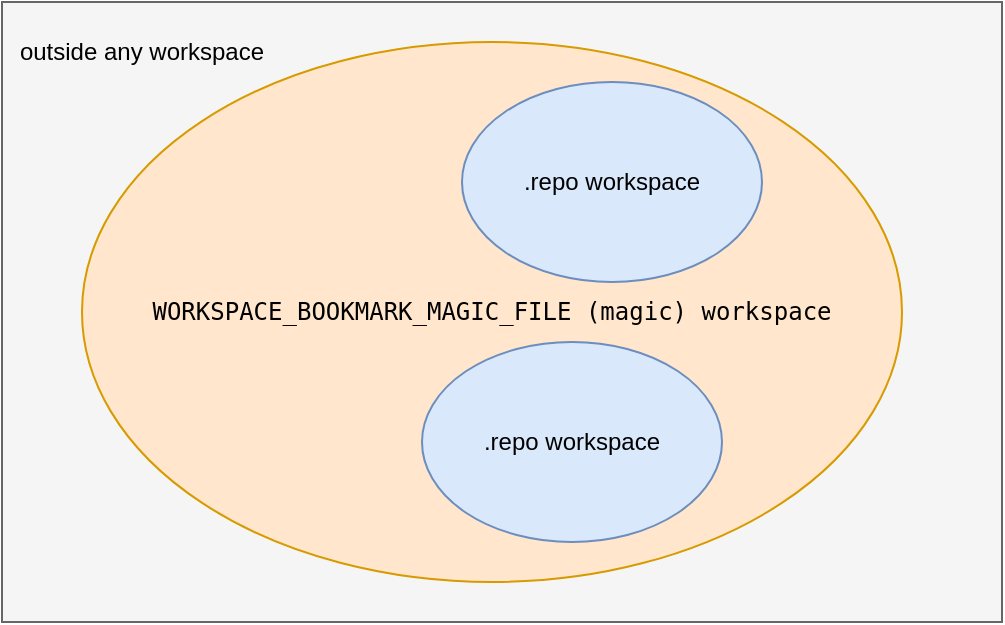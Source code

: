 <mxfile version="20.7.4" type="device"><diagram id="YCyA32J7HWadughbq0h5" name="Strona-1"><mxGraphModel dx="612" dy="415" grid="1" gridSize="10" guides="1" tooltips="1" connect="1" arrows="1" fold="1" page="1" pageScale="1" pageWidth="827" pageHeight="1169" math="0" shadow="0"><root><mxCell id="0"/><mxCell id="1" parent="0"/><mxCell id="f2ihMGqLE5_098duEqw9-5" value="" style="rounded=0;whiteSpace=wrap;html=1;fillColor=#f5f5f5;fontColor=#333333;strokeColor=#666666;" vertex="1" parent="1"><mxGeometry x="80" y="50" width="500" height="310" as="geometry"/></mxCell><mxCell id="f2ihMGqLE5_098duEqw9-4" value="&lt;span style=&quot;font-family:monospace&quot;&gt;WORKSPACE_BOOKMARK_MAGIC_FILE (magic) workspace&lt;br&gt;&lt;/span&gt;" style="ellipse;whiteSpace=wrap;html=1;fillColor=#ffe6cc;strokeColor=#d79b00;" vertex="1" parent="1"><mxGeometry x="120" y="70" width="410" height="270" as="geometry"/></mxCell><mxCell id="f2ihMGqLE5_098duEqw9-2" value=".repo workspace" style="ellipse;whiteSpace=wrap;html=1;labelPosition=center;verticalLabelPosition=middle;align=center;verticalAlign=middle;fillColor=#dae8fc;strokeColor=#6c8ebf;" vertex="1" parent="1"><mxGeometry x="310" y="90" width="150" height="100" as="geometry"/></mxCell><mxCell id="f2ihMGqLE5_098duEqw9-3" value=".repo workspace" style="ellipse;whiteSpace=wrap;html=1;labelPosition=center;verticalLabelPosition=middle;align=center;verticalAlign=middle;fillColor=#dae8fc;strokeColor=#6c8ebf;" vertex="1" parent="1"><mxGeometry x="290" y="220" width="150" height="100" as="geometry"/></mxCell><mxCell id="f2ihMGqLE5_098duEqw9-8" value="outside any workspace" style="text;html=1;strokeColor=none;fillColor=none;align=center;verticalAlign=middle;whiteSpace=wrap;rounded=0;labelBackgroundColor=none;labelBorderColor=none;" vertex="1" parent="1"><mxGeometry x="80" y="60" width="140" height="30" as="geometry"/></mxCell></root></mxGraphModel></diagram></mxfile>